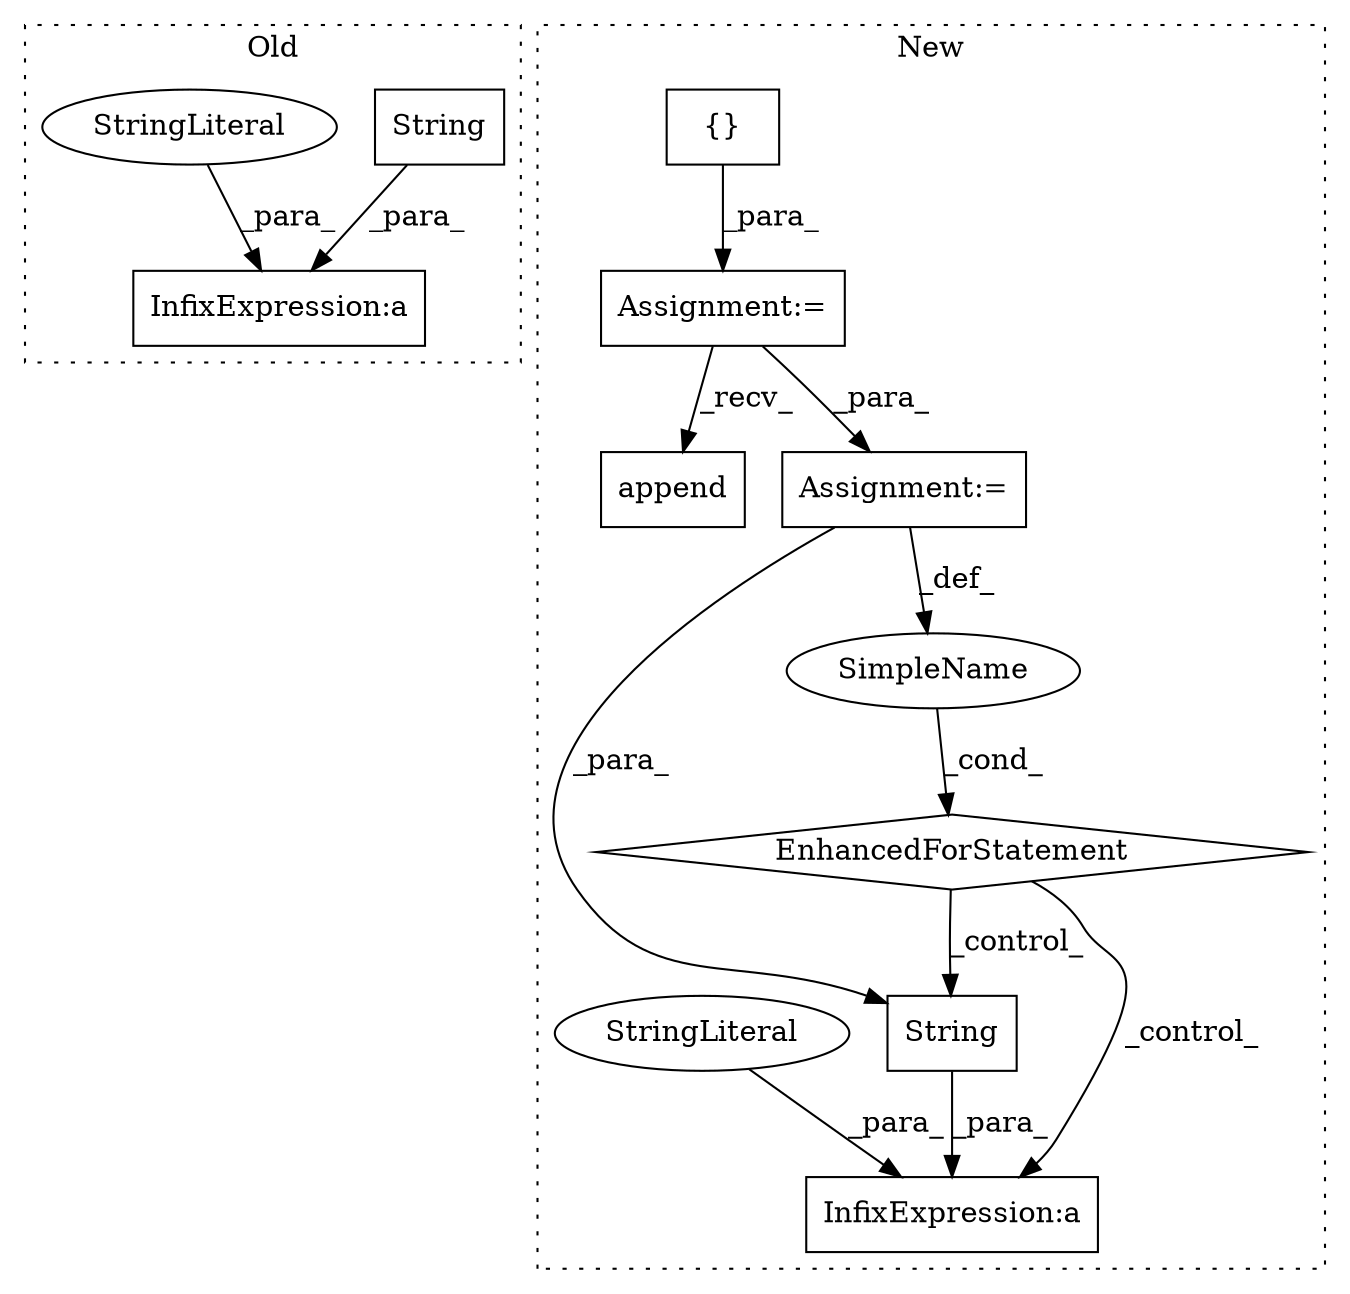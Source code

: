 digraph G {
subgraph cluster0 {
1 [label="String" a="32" s="5793,5827" l="7,1" shape="box"];
4 [label="InfixExpression:a" a="27" s="5790" l="3" shape="box"];
5 [label="StringLiteral" a="45" s="5783" l="7" shape="ellipse"];
label = "Old";
style="dotted";
}
subgraph cluster1 {
2 [label="{}" a="4" s="4683" l="2" shape="box"];
3 [label="Assignment:=" a="7" s="4673" l="1" shape="box"];
6 [label="append" a="32" s="4774,4788" l="7,1" shape="box"];
7 [label="EnhancedForStatement" a="70" s="5063,5168" l="83,2" shape="diamond"];
8 [label="String" a="32" s="5208,5218" l="7,1" shape="box"];
9 [label="InfixExpression:a" a="27" s="5205" l="3" shape="box"];
10 [label="SimpleName" a="42" s="5150" l="4" shape="ellipse"];
11 [label="StringLiteral" a="45" s="5198" l="7" shape="ellipse"];
12 [label="Assignment:=" a="7" s="5063,5168" l="83,2" shape="box"];
label = "New";
style="dotted";
}
1 -> 4 [label="_para_"];
2 -> 3 [label="_para_"];
3 -> 6 [label="_recv_"];
3 -> 12 [label="_para_"];
5 -> 4 [label="_para_"];
7 -> 8 [label="_control_"];
7 -> 9 [label="_control_"];
8 -> 9 [label="_para_"];
10 -> 7 [label="_cond_"];
11 -> 9 [label="_para_"];
12 -> 10 [label="_def_"];
12 -> 8 [label="_para_"];
}